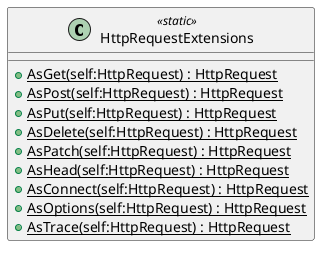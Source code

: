 @startuml
class HttpRequestExtensions <<static>> {
    + {static} AsGet(self:HttpRequest) : HttpRequest
    + {static} AsPost(self:HttpRequest) : HttpRequest
    + {static} AsPut(self:HttpRequest) : HttpRequest
    + {static} AsDelete(self:HttpRequest) : HttpRequest
    + {static} AsPatch(self:HttpRequest) : HttpRequest
    + {static} AsHead(self:HttpRequest) : HttpRequest
    + {static} AsConnect(self:HttpRequest) : HttpRequest
    + {static} AsOptions(self:HttpRequest) : HttpRequest
    + {static} AsTrace(self:HttpRequest) : HttpRequest
}
@enduml

